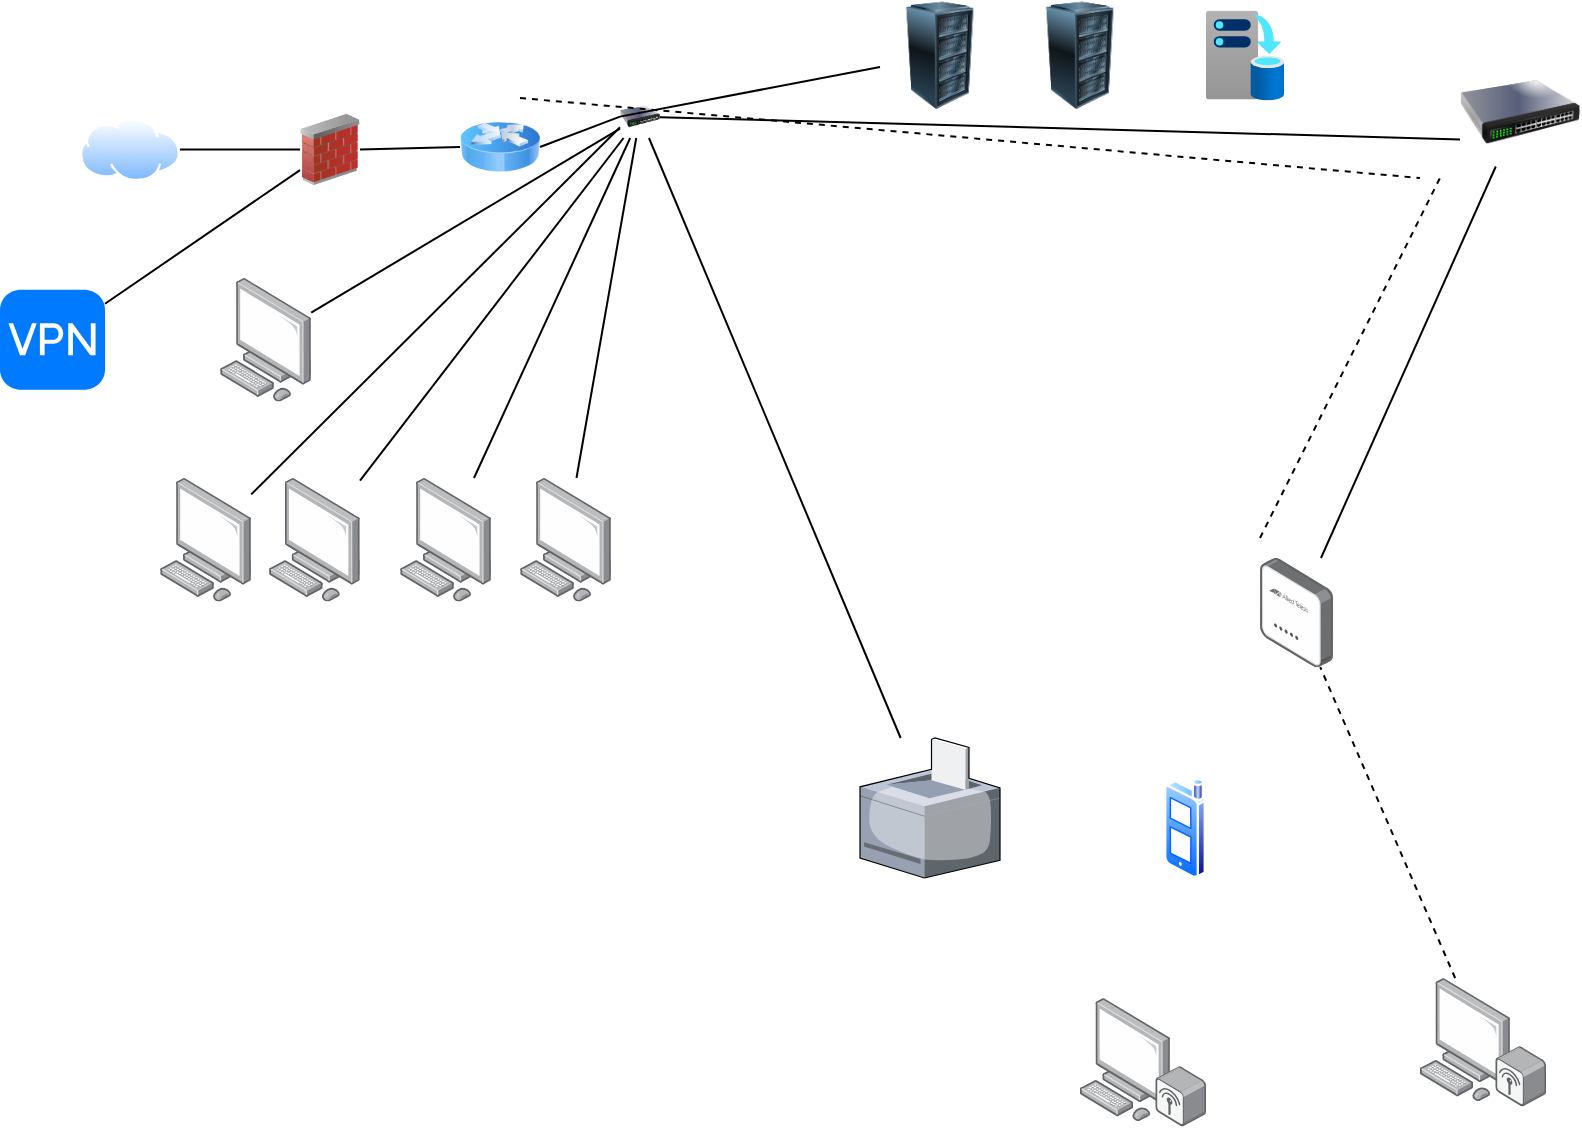 <mxfile>
    <diagram id="xQ3sKIHC11R1xnpJO_gk" name="Page-1">
        <mxGraphModel dx="1452" dy="1849" grid="1" gridSize="10" guides="1" tooltips="1" connect="1" arrows="1" fold="1" page="1" pageScale="1" pageWidth="850" pageHeight="1100" math="0" shadow="0">
            <root>
                <mxCell id="0"/>
                <mxCell id="1" parent="0"/>
                <mxCell id="2" value="" style="aspect=fixed;perimeter=ellipsePerimeter;html=1;align=center;shadow=0;dashed=0;spacingTop=3;image;image=img/lib/active_directory/internet_cloud.svg;" vertex="1" parent="1">
                    <mxGeometry x="50" y="30" width="50" height="31.5" as="geometry"/>
                </mxCell>
                <mxCell id="3" value="" style="image;html=1;image=img/lib/clip_art/networking/Firewall_02_128x128.png" vertex="1" parent="1">
                    <mxGeometry x="160" y="25.75" width="30" height="40" as="geometry"/>
                </mxCell>
                <mxCell id="4" value="" style="image;html=1;image=img/lib/clip_art/networking/Router_Icon_128x128.png" vertex="1" parent="1">
                    <mxGeometry x="240" y="27.5" width="40" height="34" as="geometry"/>
                </mxCell>
                <mxCell id="5" value="" style="image;html=1;image=img/lib/clip_art/networking/Switch_128x128.png" vertex="1" parent="1">
                    <mxGeometry x="320" y="18.63" width="20" height="21.37" as="geometry"/>
                </mxCell>
                <mxCell id="6" value="" style="endArrow=none;html=1;exitX=1;exitY=0.5;exitDx=0;exitDy=0;entryX=0;entryY=0.5;entryDx=0;entryDy=0;" edge="1" parent="1" source="2" target="3">
                    <mxGeometry width="50" height="50" relative="1" as="geometry">
                        <mxPoint x="110" y="120" as="sourcePoint"/>
                        <mxPoint x="160" y="70" as="targetPoint"/>
                    </mxGeometry>
                </mxCell>
                <mxCell id="7" value="" style="endArrow=none;html=1;exitX=1;exitY=0.5;exitDx=0;exitDy=0;entryX=0;entryY=0.5;entryDx=0;entryDy=0;" edge="1" parent="1" source="4" target="5">
                    <mxGeometry width="50" height="50" relative="1" as="geometry">
                        <mxPoint x="280" y="90" as="sourcePoint"/>
                        <mxPoint x="340" y="90" as="targetPoint"/>
                        <Array as="points"/>
                    </mxGeometry>
                </mxCell>
                <mxCell id="8" value="" style="endArrow=none;html=1;exitX=1;exitY=0.5;exitDx=0;exitDy=0;entryX=0;entryY=0.5;entryDx=0;entryDy=0;" edge="1" parent="1" source="3" target="4">
                    <mxGeometry width="50" height="50" relative="1" as="geometry">
                        <mxPoint x="200" y="130" as="sourcePoint"/>
                        <mxPoint x="250" y="80" as="targetPoint"/>
                        <Array as="points"/>
                    </mxGeometry>
                </mxCell>
                <mxCell id="9" value="" style="image;html=1;image=img/lib/clip_art/computers/Server_Rack_128x128.png" vertex="1" parent="1">
                    <mxGeometry x="450" y="-28.25" width="60" height="54" as="geometry"/>
                </mxCell>
                <mxCell id="10" value="" style="endArrow=none;html=1;exitX=0;exitY=0.5;exitDx=0;exitDy=0;" edge="1" parent="1" source="5" target="9">
                    <mxGeometry width="50" height="50" relative="1" as="geometry">
                        <mxPoint x="400" y="43.87" as="sourcePoint"/>
                        <mxPoint x="460" y="45.125" as="targetPoint"/>
                        <Array as="points"/>
                    </mxGeometry>
                </mxCell>
                <mxCell id="11" value="" style="points=[];aspect=fixed;html=1;align=center;shadow=0;dashed=0;image;image=img/lib/allied_telesis/computer_and_terminals/Personal_Computer.svg;" vertex="1" parent="1">
                    <mxGeometry x="90" y="210" width="45.6" height="61.8" as="geometry"/>
                </mxCell>
                <mxCell id="12" value="" style="points=[];aspect=fixed;html=1;align=center;shadow=0;dashed=0;image;image=img/lib/allied_telesis/computer_and_terminals/Personal_Computer.svg;" vertex="1" parent="1">
                    <mxGeometry x="120" y="110" width="45.6" height="61.8" as="geometry"/>
                </mxCell>
                <mxCell id="13" value="" style="points=[];aspect=fixed;html=1;align=center;shadow=0;dashed=0;image;image=img/lib/allied_telesis/computer_and_terminals/Personal_Computer.svg;" vertex="1" parent="1">
                    <mxGeometry x="144.4" y="210" width="45.6" height="61.8" as="geometry"/>
                </mxCell>
                <mxCell id="14" value="" style="points=[];aspect=fixed;html=1;align=center;shadow=0;dashed=0;image;image=img/lib/allied_telesis/computer_and_terminals/Personal_Computer.svg;" vertex="1" parent="1">
                    <mxGeometry x="210" y="210" width="45.6" height="61.8" as="geometry"/>
                </mxCell>
                <mxCell id="15" value="" style="points=[];aspect=fixed;html=1;align=center;shadow=0;dashed=0;image;image=img/lib/allied_telesis/computer_and_terminals/Personal_Computer.svg;" vertex="1" parent="1">
                    <mxGeometry x="270" y="210" width="45.6" height="61.8" as="geometry"/>
                </mxCell>
                <mxCell id="16" value="" style="endArrow=none;html=1;" edge="1" parent="1" source="12" target="5">
                    <mxGeometry width="50" height="50" relative="1" as="geometry">
                        <mxPoint x="50" y="130" as="sourcePoint"/>
                        <mxPoint x="110" y="131.255" as="targetPoint"/>
                        <Array as="points"/>
                    </mxGeometry>
                </mxCell>
                <mxCell id="17" value="" style="endArrow=none;html=1;entryX=0;entryY=0.75;entryDx=0;entryDy=0;" edge="1" parent="1" source="11" target="5">
                    <mxGeometry width="50" height="50" relative="1" as="geometry">
                        <mxPoint x="110" y="170" as="sourcePoint"/>
                        <mxPoint x="170" y="171.255" as="targetPoint"/>
                        <Array as="points"/>
                    </mxGeometry>
                </mxCell>
                <mxCell id="18" value="" style="endArrow=none;html=1;" edge="1" parent="1" source="13" target="5">
                    <mxGeometry width="50" height="50" relative="1" as="geometry">
                        <mxPoint x="180" y="170" as="sourcePoint"/>
                        <mxPoint x="240" y="171" as="targetPoint"/>
                        <Array as="points"/>
                    </mxGeometry>
                </mxCell>
                <mxCell id="19" value="" style="endArrow=none;html=1;" edge="1" parent="1" source="14" target="5">
                    <mxGeometry width="50" height="50" relative="1" as="geometry">
                        <mxPoint x="240" y="190" as="sourcePoint"/>
                        <mxPoint x="300" y="191.255" as="targetPoint"/>
                        <Array as="points"/>
                    </mxGeometry>
                </mxCell>
                <mxCell id="20" value="" style="endArrow=none;html=1;" edge="1" parent="1" source="15" target="5">
                    <mxGeometry width="50" height="50" relative="1" as="geometry">
                        <mxPoint x="330" y="94.5" as="sourcePoint"/>
                        <mxPoint x="390" y="95.755" as="targetPoint"/>
                        <Array as="points"/>
                    </mxGeometry>
                </mxCell>
                <mxCell id="21" value="" style="points=[];aspect=fixed;html=1;align=center;shadow=0;dashed=0;image;image=img/lib/allied_telesis/wireless/Access_Point_Indoor.svg;" vertex="1" parent="1">
                    <mxGeometry x="640" y="250" width="36.6" height="54.6" as="geometry"/>
                </mxCell>
                <mxCell id="22" value="" style="endArrow=none;html=1;" edge="1" parent="1" source="21" target="28">
                    <mxGeometry width="50" height="50" relative="1" as="geometry">
                        <mxPoint x="470.004" y="227.12" as="sourcePoint"/>
                        <mxPoint x="524.249" y="90" as="targetPoint"/>
                        <Array as="points"/>
                    </mxGeometry>
                </mxCell>
                <mxCell id="23" value="" style="points=[];aspect=fixed;html=1;align=center;shadow=0;dashed=0;image;image=img/lib/allied_telesis/computer_and_terminals/Personal_Computer_Wireless.svg;" vertex="1" parent="1">
                    <mxGeometry x="720" y="460" width="63" height="64.2" as="geometry"/>
                </mxCell>
                <mxCell id="24" value="" style="endArrow=none;dashed=1;html=1;" edge="1" parent="1" source="23" target="21">
                    <mxGeometry width="50" height="50" relative="1" as="geometry">
                        <mxPoint x="570" y="410" as="sourcePoint"/>
                        <mxPoint x="620" y="360" as="targetPoint"/>
                    </mxGeometry>
                </mxCell>
                <mxCell id="25" value="" style="verticalLabelPosition=bottom;sketch=0;aspect=fixed;html=1;verticalAlign=top;strokeColor=none;align=center;outlineConnect=0;shape=mxgraph.citrix.printer;" vertex="1" parent="1">
                    <mxGeometry x="440" y="340" width="70" height="70" as="geometry"/>
                </mxCell>
                <mxCell id="26" value="" style="endArrow=none;html=1;" edge="1" parent="1" source="25" target="5">
                    <mxGeometry width="50" height="50" relative="1" as="geometry">
                        <mxPoint x="315.024" y="220" as="sourcePoint"/>
                        <mxPoint x="369.269" y="82.88" as="targetPoint"/>
                        <Array as="points"/>
                    </mxGeometry>
                </mxCell>
                <mxCell id="28" value="" style="image;html=1;image=img/lib/clip_art/networking/Switch_128x128.png" vertex="1" parent="1">
                    <mxGeometry x="740" width="60" height="54.25" as="geometry"/>
                </mxCell>
                <mxCell id="29" value="" style="endArrow=none;html=1;exitX=0;exitY=0.75;exitDx=0;exitDy=0;" edge="1" parent="1" source="28" target="5">
                    <mxGeometry width="50" height="50" relative="1" as="geometry">
                        <mxPoint x="650" y="272.603" as="sourcePoint"/>
                        <mxPoint x="410" y="79.849" as="targetPoint"/>
                        <Array as="points"/>
                    </mxGeometry>
                </mxCell>
                <mxCell id="30" value="" style="points=[];aspect=fixed;html=1;align=center;shadow=0;dashed=0;image;image=img/lib/allied_telesis/computer_and_terminals/Personal_Computer_Wireless.svg;" vertex="1" parent="1">
                    <mxGeometry x="550" y="470" width="63" height="64.2" as="geometry"/>
                </mxCell>
                <mxCell id="32" value="" style="aspect=fixed;perimeter=ellipsePerimeter;html=1;align=center;shadow=0;dashed=0;spacingTop=3;image;image=img/lib/active_directory/cell_phone.svg;" vertex="1" parent="1">
                    <mxGeometry x="592" y="360" width="21" height="50" as="geometry"/>
                </mxCell>
                <mxCell id="34" value="" style="endArrow=none;dashed=1;html=1;" edge="1" parent="1">
                    <mxGeometry width="50" height="50" relative="1" as="geometry">
                        <mxPoint x="640" y="240" as="sourcePoint"/>
                        <mxPoint x="730" y="60" as="targetPoint"/>
                    </mxGeometry>
                </mxCell>
                <mxCell id="35" value="" style="endArrow=none;dashed=1;html=1;" edge="1" parent="1">
                    <mxGeometry width="50" height="50" relative="1" as="geometry">
                        <mxPoint x="270" y="20" as="sourcePoint"/>
                        <mxPoint x="720" y="60" as="targetPoint"/>
                    </mxGeometry>
                </mxCell>
                <mxCell id="36" value="" style="image;html=1;image=img/lib/clip_art/computers/Server_Rack_128x128.png" vertex="1" parent="1">
                    <mxGeometry x="520" y="-28.25" width="60" height="54" as="geometry"/>
                </mxCell>
                <mxCell id="37" value="" style="aspect=fixed;html=1;points=[];align=center;image;fontSize=12;image=img/lib/azure2/azure_stack/Infrastructure_Backup.svg;" vertex="1" parent="1">
                    <mxGeometry x="613" y="-23.75" width="39.13" height="45" as="geometry"/>
                </mxCell>
                <mxCell id="38" value="" style="endArrow=none;html=1;" edge="1" parent="1" source="39" target="3">
                    <mxGeometry width="50" height="50" relative="1" as="geometry">
                        <mxPoint x="50" y="390" as="sourcePoint"/>
                        <mxPoint x="80" y="160" as="targetPoint"/>
                    </mxGeometry>
                </mxCell>
                <mxCell id="39" value="" style="html=1;strokeWidth=1;shadow=0;dashed=0;shape=mxgraph.ios7.misc.vpn;fillColor=#007AFF;strokeColor=none;buttonText=;strokeColor2=#222222;fontColor=#222222;fontSize=8;verticalLabelPosition=bottom;verticalAlign=top;align=center;sketch=0;" vertex="1" parent="1">
                    <mxGeometry x="10" y="115.9" width="52.5" height="50" as="geometry"/>
                </mxCell>
            </root>
        </mxGraphModel>
    </diagram>
</mxfile>
